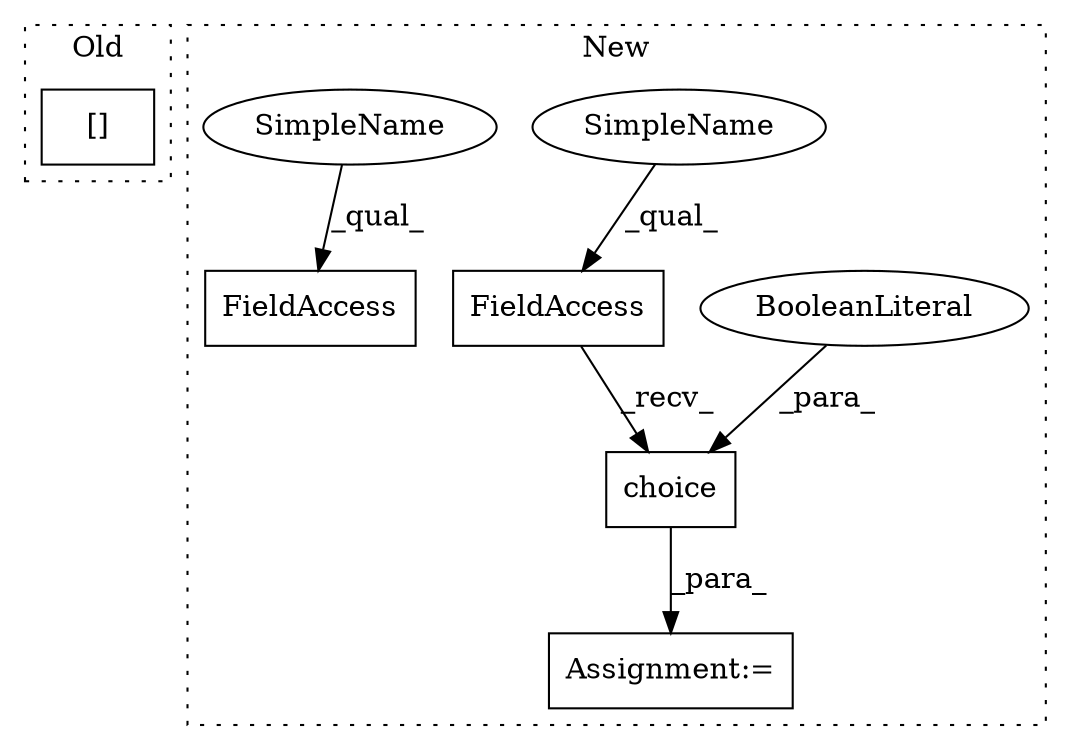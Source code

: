 digraph G {
subgraph cluster0 {
1 [label="[]" a="2" s="2259,2299" l="8,1" shape="box"];
label = "Old";
style="dotted";
}
subgraph cluster1 {
2 [label="choice" a="32" s="2187,2216" l="7,1" shape="box"];
3 [label="Assignment:=" a="7" s="2173" l="1" shape="box"];
4 [label="FieldAccess" a="22" s="2174" l="12" shape="box"];
5 [label="BooleanLiteral" a="9" s="2211" l="5" shape="ellipse"];
6 [label="FieldAccess" a="22" s="2227" l="12" shape="box"];
7 [label="SimpleName" a="42" s="2174" l="5" shape="ellipse"];
8 [label="SimpleName" a="42" s="2227" l="5" shape="ellipse"];
label = "New";
style="dotted";
}
2 -> 3 [label="_para_"];
4 -> 2 [label="_recv_"];
5 -> 2 [label="_para_"];
7 -> 4 [label="_qual_"];
8 -> 6 [label="_qual_"];
}